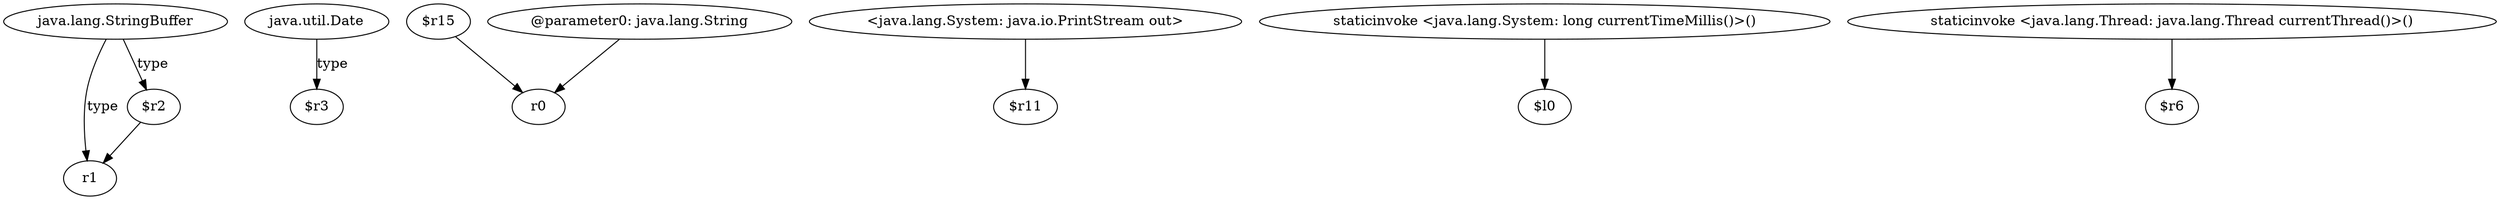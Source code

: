 digraph g {
0[label="java.lang.StringBuffer"]
1[label="r1"]
0->1[label="type"]
2[label="$r2"]
0->2[label="type"]
3[label="java.util.Date"]
4[label="$r3"]
3->4[label="type"]
5[label="$r15"]
6[label="r0"]
5->6[label=""]
7[label="<java.lang.System: java.io.PrintStream out>"]
8[label="$r11"]
7->8[label=""]
9[label="staticinvoke <java.lang.System: long currentTimeMillis()>()"]
10[label="$l0"]
9->10[label=""]
2->1[label=""]
11[label="staticinvoke <java.lang.Thread: java.lang.Thread currentThread()>()"]
12[label="$r6"]
11->12[label=""]
13[label="@parameter0: java.lang.String"]
13->6[label=""]
}